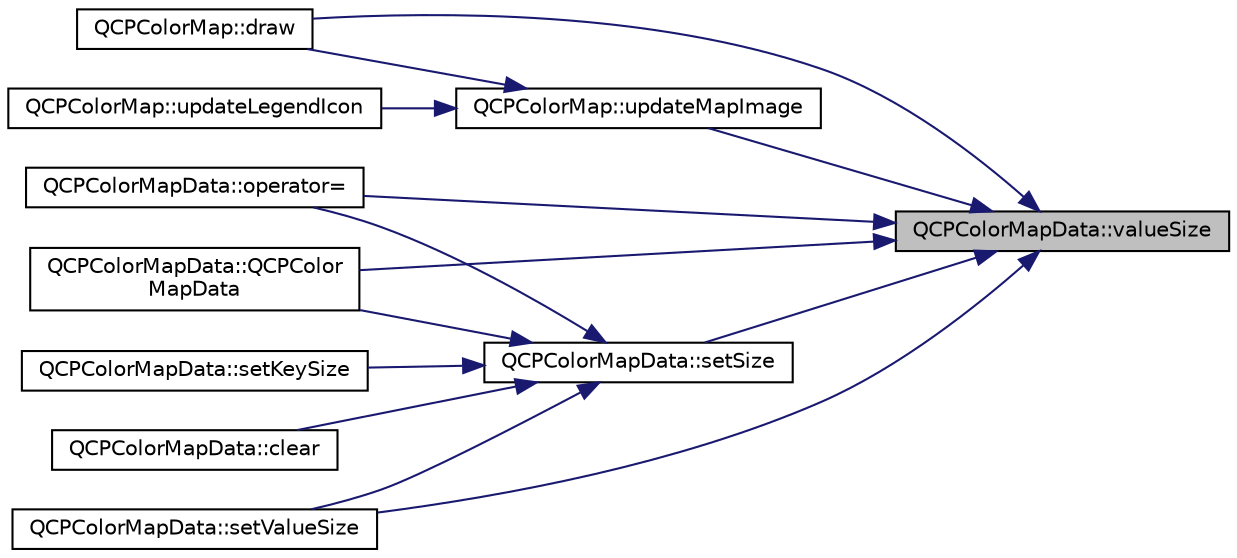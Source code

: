 digraph "QCPColorMapData::valueSize"
{
 // LATEX_PDF_SIZE
  edge [fontname="Helvetica",fontsize="10",labelfontname="Helvetica",labelfontsize="10"];
  node [fontname="Helvetica",fontsize="10",shape=record];
  rankdir="RL";
  Node1 [label="QCPColorMapData::valueSize",height=0.2,width=0.4,color="black", fillcolor="grey75", style="filled", fontcolor="black",tooltip=" "];
  Node1 -> Node2 [dir="back",color="midnightblue",fontsize="10",style="solid",fontname="Helvetica"];
  Node2 [label="QCPColorMap::draw",height=0.2,width=0.4,color="black", fillcolor="white", style="filled",URL="$classQCPColorMap.html#a6b628014d2939368935efd0a788648c8",tooltip=" "];
  Node1 -> Node3 [dir="back",color="midnightblue",fontsize="10",style="solid",fontname="Helvetica"];
  Node3 [label="QCPColorMapData::operator=",height=0.2,width=0.4,color="black", fillcolor="white", style="filled",URL="$classQCPColorMapData.html#afdf4dd1b2f5714234fe84709b85c2a8d",tooltip=" "];
  Node1 -> Node4 [dir="back",color="midnightblue",fontsize="10",style="solid",fontname="Helvetica"];
  Node4 [label="QCPColorMapData::QCPColor\lMapData",height=0.2,width=0.4,color="black", fillcolor="white", style="filled",URL="$classQCPColorMapData.html#aac9d8eb81e18e240d89d56c01933fd23",tooltip=" "];
  Node1 -> Node5 [dir="back",color="midnightblue",fontsize="10",style="solid",fontname="Helvetica"];
  Node5 [label="QCPColorMapData::setSize",height=0.2,width=0.4,color="black", fillcolor="white", style="filled",URL="$classQCPColorMapData.html#a0d9ff35c299d0478b682bfbcdd9c097e",tooltip=" "];
  Node5 -> Node6 [dir="back",color="midnightblue",fontsize="10",style="solid",fontname="Helvetica"];
  Node6 [label="QCPColorMapData::clear",height=0.2,width=0.4,color="black", fillcolor="white", style="filled",URL="$classQCPColorMapData.html#a9910ba830e96955bd5c8e5bef1e77ef3",tooltip=" "];
  Node5 -> Node3 [dir="back",color="midnightblue",fontsize="10",style="solid",fontname="Helvetica"];
  Node5 -> Node4 [dir="back",color="midnightblue",fontsize="10",style="solid",fontname="Helvetica"];
  Node5 -> Node7 [dir="back",color="midnightblue",fontsize="10",style="solid",fontname="Helvetica"];
  Node7 [label="QCPColorMapData::setKeySize",height=0.2,width=0.4,color="black", fillcolor="white", style="filled",URL="$classQCPColorMapData.html#ac7ef70e383aface34b44dbde49234b6b",tooltip=" "];
  Node5 -> Node8 [dir="back",color="midnightblue",fontsize="10",style="solid",fontname="Helvetica"];
  Node8 [label="QCPColorMapData::setValueSize",height=0.2,width=0.4,color="black", fillcolor="white", style="filled",URL="$classQCPColorMapData.html#a0893c9e3914513048b45e3429ffd16f2",tooltip=" "];
  Node1 -> Node8 [dir="back",color="midnightblue",fontsize="10",style="solid",fontname="Helvetica"];
  Node1 -> Node9 [dir="back",color="midnightblue",fontsize="10",style="solid",fontname="Helvetica"];
  Node9 [label="QCPColorMap::updateMapImage",height=0.2,width=0.4,color="black", fillcolor="white", style="filled",URL="$classQCPColorMap.html#a5efcea591bb5486d968af520a4d43c3a",tooltip=" "];
  Node9 -> Node2 [dir="back",color="midnightblue",fontsize="10",style="solid",fontname="Helvetica"];
  Node9 -> Node10 [dir="back",color="midnightblue",fontsize="10",style="solid",fontname="Helvetica"];
  Node10 [label="QCPColorMap::updateLegendIcon",height=0.2,width=0.4,color="black", fillcolor="white", style="filled",URL="$classQCPColorMap.html#a5d8158b62d55fcfeaabcb68ce0083e87",tooltip=" "];
}
